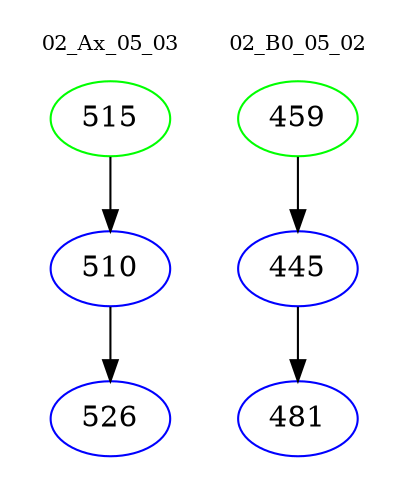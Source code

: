 digraph{
subgraph cluster_0 {
color = white
label = "02_Ax_05_03";
fontsize=10;
T0_515 [label="515", color="green"]
T0_515 -> T0_510 [color="black"]
T0_510 [label="510", color="blue"]
T0_510 -> T0_526 [color="black"]
T0_526 [label="526", color="blue"]
}
subgraph cluster_1 {
color = white
label = "02_B0_05_02";
fontsize=10;
T1_459 [label="459", color="green"]
T1_459 -> T1_445 [color="black"]
T1_445 [label="445", color="blue"]
T1_445 -> T1_481 [color="black"]
T1_481 [label="481", color="blue"]
}
}
